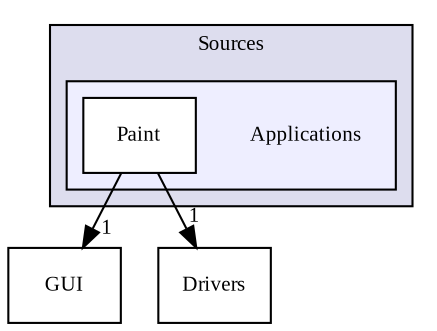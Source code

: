 digraph "Applications" {
  compound=true
  node [ fontsize="10", fontname="TimesNewRoman"];
  edge [ labelfontsize="10", labelfontname="TimesNewRoman"];
  subgraph clusterdir_937900b87e0c7a5fa01190c395fb83f7 {
    graph [ bgcolor="#ddddee", pencolor="black", label="Sources" fontname="TimesNewRoman", fontsize="10", URL="dir_937900b87e0c7a5fa01190c395fb83f7.html"]
  subgraph clusterdir_3352201c8297b49070269adae53d2a56 {
    graph [ bgcolor="#eeeeff", pencolor="black", label="" URL="dir_3352201c8297b49070269adae53d2a56.html"];
    dir_3352201c8297b49070269adae53d2a56 [shape=plaintext label="Applications"];
    dir_d37051598f8c5ed29ff6bda75e21ad69 [shape=box label="Paint" color="black" fillcolor="white" style="filled" URL="dir_d37051598f8c5ed29ff6bda75e21ad69.html"];
  }
  }
  dir_2e65faa0945d6e1f05f940285ea6dae8 [shape=box label="GUI" URL="dir_2e65faa0945d6e1f05f940285ea6dae8.html"];
  dir_abb47d9036a42ab5431b8adc2735c9e9 [shape=box label="Drivers" URL="dir_abb47d9036a42ab5431b8adc2735c9e9.html"];
  dir_d37051598f8c5ed29ff6bda75e21ad69->dir_2e65faa0945d6e1f05f940285ea6dae8 [headlabel="1", labeldistance=1.5 headhref="dir_000007_000003.html"];
  dir_d37051598f8c5ed29ff6bda75e21ad69->dir_abb47d9036a42ab5431b8adc2735c9e9 [headlabel="1", labeldistance=1.5 headhref="dir_000007_000001.html"];
}
